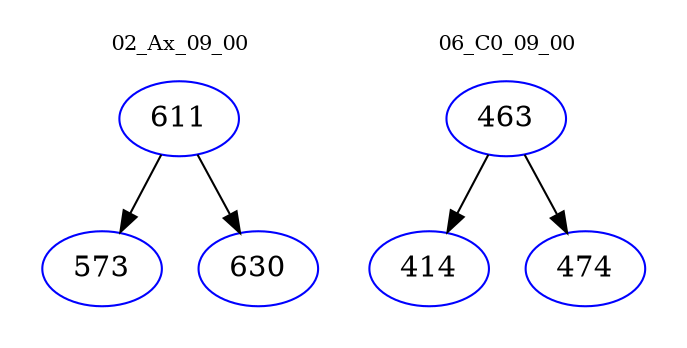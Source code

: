 digraph{
subgraph cluster_0 {
color = white
label = "02_Ax_09_00";
fontsize=10;
T0_611 [label="611", color="blue"]
T0_611 -> T0_573 [color="black"]
T0_573 [label="573", color="blue"]
T0_611 -> T0_630 [color="black"]
T0_630 [label="630", color="blue"]
}
subgraph cluster_1 {
color = white
label = "06_C0_09_00";
fontsize=10;
T1_463 [label="463", color="blue"]
T1_463 -> T1_414 [color="black"]
T1_414 [label="414", color="blue"]
T1_463 -> T1_474 [color="black"]
T1_474 [label="474", color="blue"]
}
}

